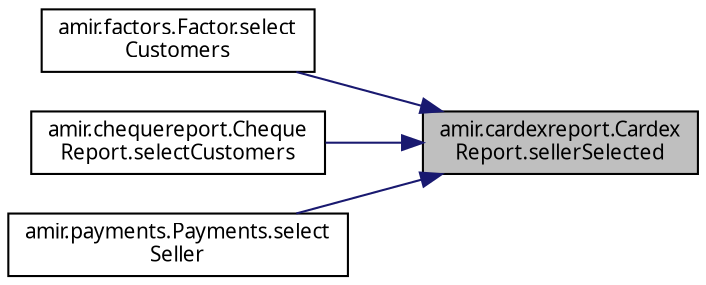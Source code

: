 digraph "amir.cardexreport.CardexReport.sellerSelected"
{
 // LATEX_PDF_SIZE
  edge [fontname="FreeSans.ttf",fontsize="10",labelfontname="FreeSans.ttf",labelfontsize="10"];
  node [fontname="FreeSans.ttf",fontsize="10",shape=record];
  rankdir="RL";
  Node1 [label="amir.cardexreport.Cardex\lReport.sellerSelected",height=0.2,width=0.4,color="black", fillcolor="grey75", style="filled", fontcolor="black",tooltip=" "];
  Node1 -> Node2 [dir="back",color="midnightblue",fontsize="10",style="solid",fontname="FreeSans.ttf"];
  Node2 [label="amir.factors.Factor.select\lCustomers",height=0.2,width=0.4,color="black", fillcolor="white", style="filled",URL="$classamir_1_1factors_1_1_factor.html#a6f94c00febf7979c51281b9af5911db0",tooltip=" "];
  Node1 -> Node3 [dir="back",color="midnightblue",fontsize="10",style="solid",fontname="FreeSans.ttf"];
  Node3 [label="amir.chequereport.Cheque\lReport.selectCustomers",height=0.2,width=0.4,color="black", fillcolor="white", style="filled",URL="$classamir_1_1chequereport_1_1_cheque_report.html#ae05167e6c33bbfe339ddcd0d7e1704dd",tooltip=" "];
  Node1 -> Node4 [dir="back",color="midnightblue",fontsize="10",style="solid",fontname="FreeSans.ttf"];
  Node4 [label="amir.payments.Payments.select\lSeller",height=0.2,width=0.4,color="black", fillcolor="white", style="filled",URL="$classamir_1_1payments_1_1_payments.html#ad79b65af718427090c31fb06e3905b3b",tooltip=" "];
}
